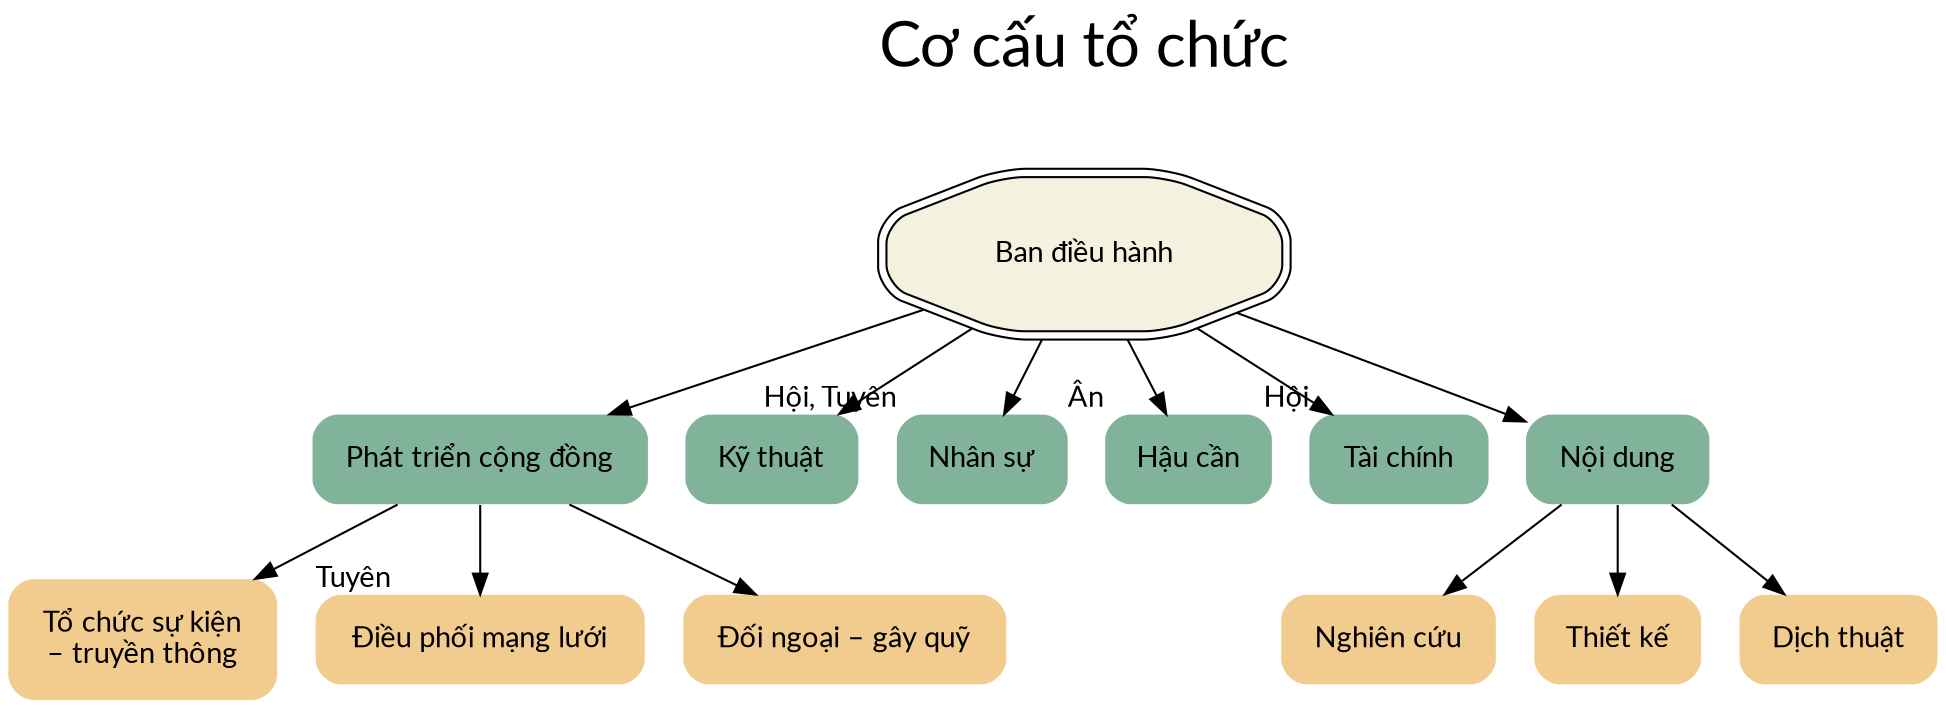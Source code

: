 digraph {
	graph [bb="0,0,444.03,294.64"];
	node [fillcolor="#f2cc8f",
		fontcolor="#000000",
		fontname=Lato,
		label="\N",
		margin=0.2,
		shape=plaintext,
		style="filled, rounded"
	];
	edge [len=1];
	{
		B1	[fillcolor="#81b29a",
			height=0.59722,
			label="Phát triển cộng đồng",
			pos="265.74,111.2",
			width=2.2361];
		B3	[fillcolor="#81b29a",
			height=0.59722,
			label="Kỹ thuật",
			pos="215.66,266.46",
			width=1.1528];
		B4	[fillcolor="#81b29a",
			height=0.59722,
			label="Nhân sự",
			pos="263.38,243.55",
			width=1.1389,
			xlabel="Hội, Tuyên",
			xlp="339.38,272.55"];
		B5	[fillcolor="#81b29a",
			height=0.59722,
			label="Hậu cần",
			pos="163.41,258.14",
			width=1.1111,
			xlabel=Ân,
			xlp="113.91,287.14"];
		B6	[fillcolor="#81b29a",
			height=0.59722,
			label="Tài chính",
			pos="272.65,191.24",
			width=1.1944,
			xlabel=Hội,
			xlp="327.65,220.24"];
		B2	[fillcolor="#81b29a",
			height=0.59722,
			label="Nội dung",
			pos="123.59,131.59",
			width=1.2222];
	}
	{
		C11	[height=0.80556,
			label="Tổ chức sự kiện\n– truyền thông",
			pos="254.91,29",
			width=1.7917];
		C12	[height=0.59722,
			label="Điều phối mạng lưới",
			pos="325.03,56.296",
			width=2.1944,
			xlabel=Tuyên,
			xlp="424.03,85.296"];
		C13	[height=0.59722,
			label="Đối ngoại – gây quỹ",
			pos="352.25,128.78",
			width=2.1528];
	}
	{
		C21	[height=0.59722,
			label="Nghiên cứu",
			pos="51.5,95.113",
			width=1.4306];
		C22	[height=0.59722,
			label="Thiết kế",
			pos="45.434,172.41",
			width=1.1111];
		C23	[height=0.59722,
			label="Dịch thuật",
			pos="111.22,49.574",
			width=1.3194];
	}
	T	[fillcolor="",
		fontcolor="",
		fontsize=30,
		height=0.56944,
		label="Cơ cấu tổ chức",
		margin="",
		pos="139.15,210.93",
		style="",
		width=2.9861];
	A	[fillcolor="#f4f1de",
		height=1.0253,
		label="Ban điều hành",
		pos="202.86,179.18",
		shape=doubleoctagon,
		width=2.6411];
	T -> A	[pos="e,180.86,190.14 180.58,190.28 180.62,190.26 180.67,190.24 180.72,190.21",
		style=invis,
		weight=100];
	A -> B1	[pos="e,245.65,132.92 237.24,142.01 237.78,141.43 238.32,140.85 238.85,140.27"];
	A -> B3	[pos="e,212.45,244.56 208.29,216.19 209.17,222.23 210.08,228.45 210.95,234.36"];
	A -> B4	[pos="e,242.98,221.85 237.71,216.25 237.82,216.37 237.94,216.49 238.05,216.61"];
	A -> B5	[pos="e,174.26,236.43 184.29,216.35 182.46,220 180.63,223.68 178.84,227.26"];
	A -> B6	[pos="e,272.64,191.24 272.6,191.23 272.61,191.23 272.61,191.24 272.62,191.24"];
	A -> B2	[pos="e,149.65,147.23 149.99,147.44 149.93,147.4 149.88,147.37 149.82,147.33"];
	B1 -> C11	[pos="e,258.75,58.181 262.89,89.605 262.02,82.999 261.03,75.518 260.06,68.122"];
	B1 -> C12	[pos="e,301.77,77.839 289.17,89.502 290.85,87.944 292.56,86.359 294.28,84.77"];
	B1 -> C13	[pos="e,346.65,127.64 346.3,127.57 346.36,127.58 346.42,127.6 346.48,127.61"];
	B2 -> C21	[pos="e,80.46,109.77 80.824,109.95 80.763,109.92 80.702,109.89 80.642,109.86"];
	B2 -> C22	[pos="e,81.786,153.42 82.226,153.19 82.152,153.23 82.079,153.27 82.006,153.31"];
	B2 -> C23	[pos="e,114.49,71.263 120.34,110.04 119.02,101.26 117.46,90.923 116.01,81.308"];
}
